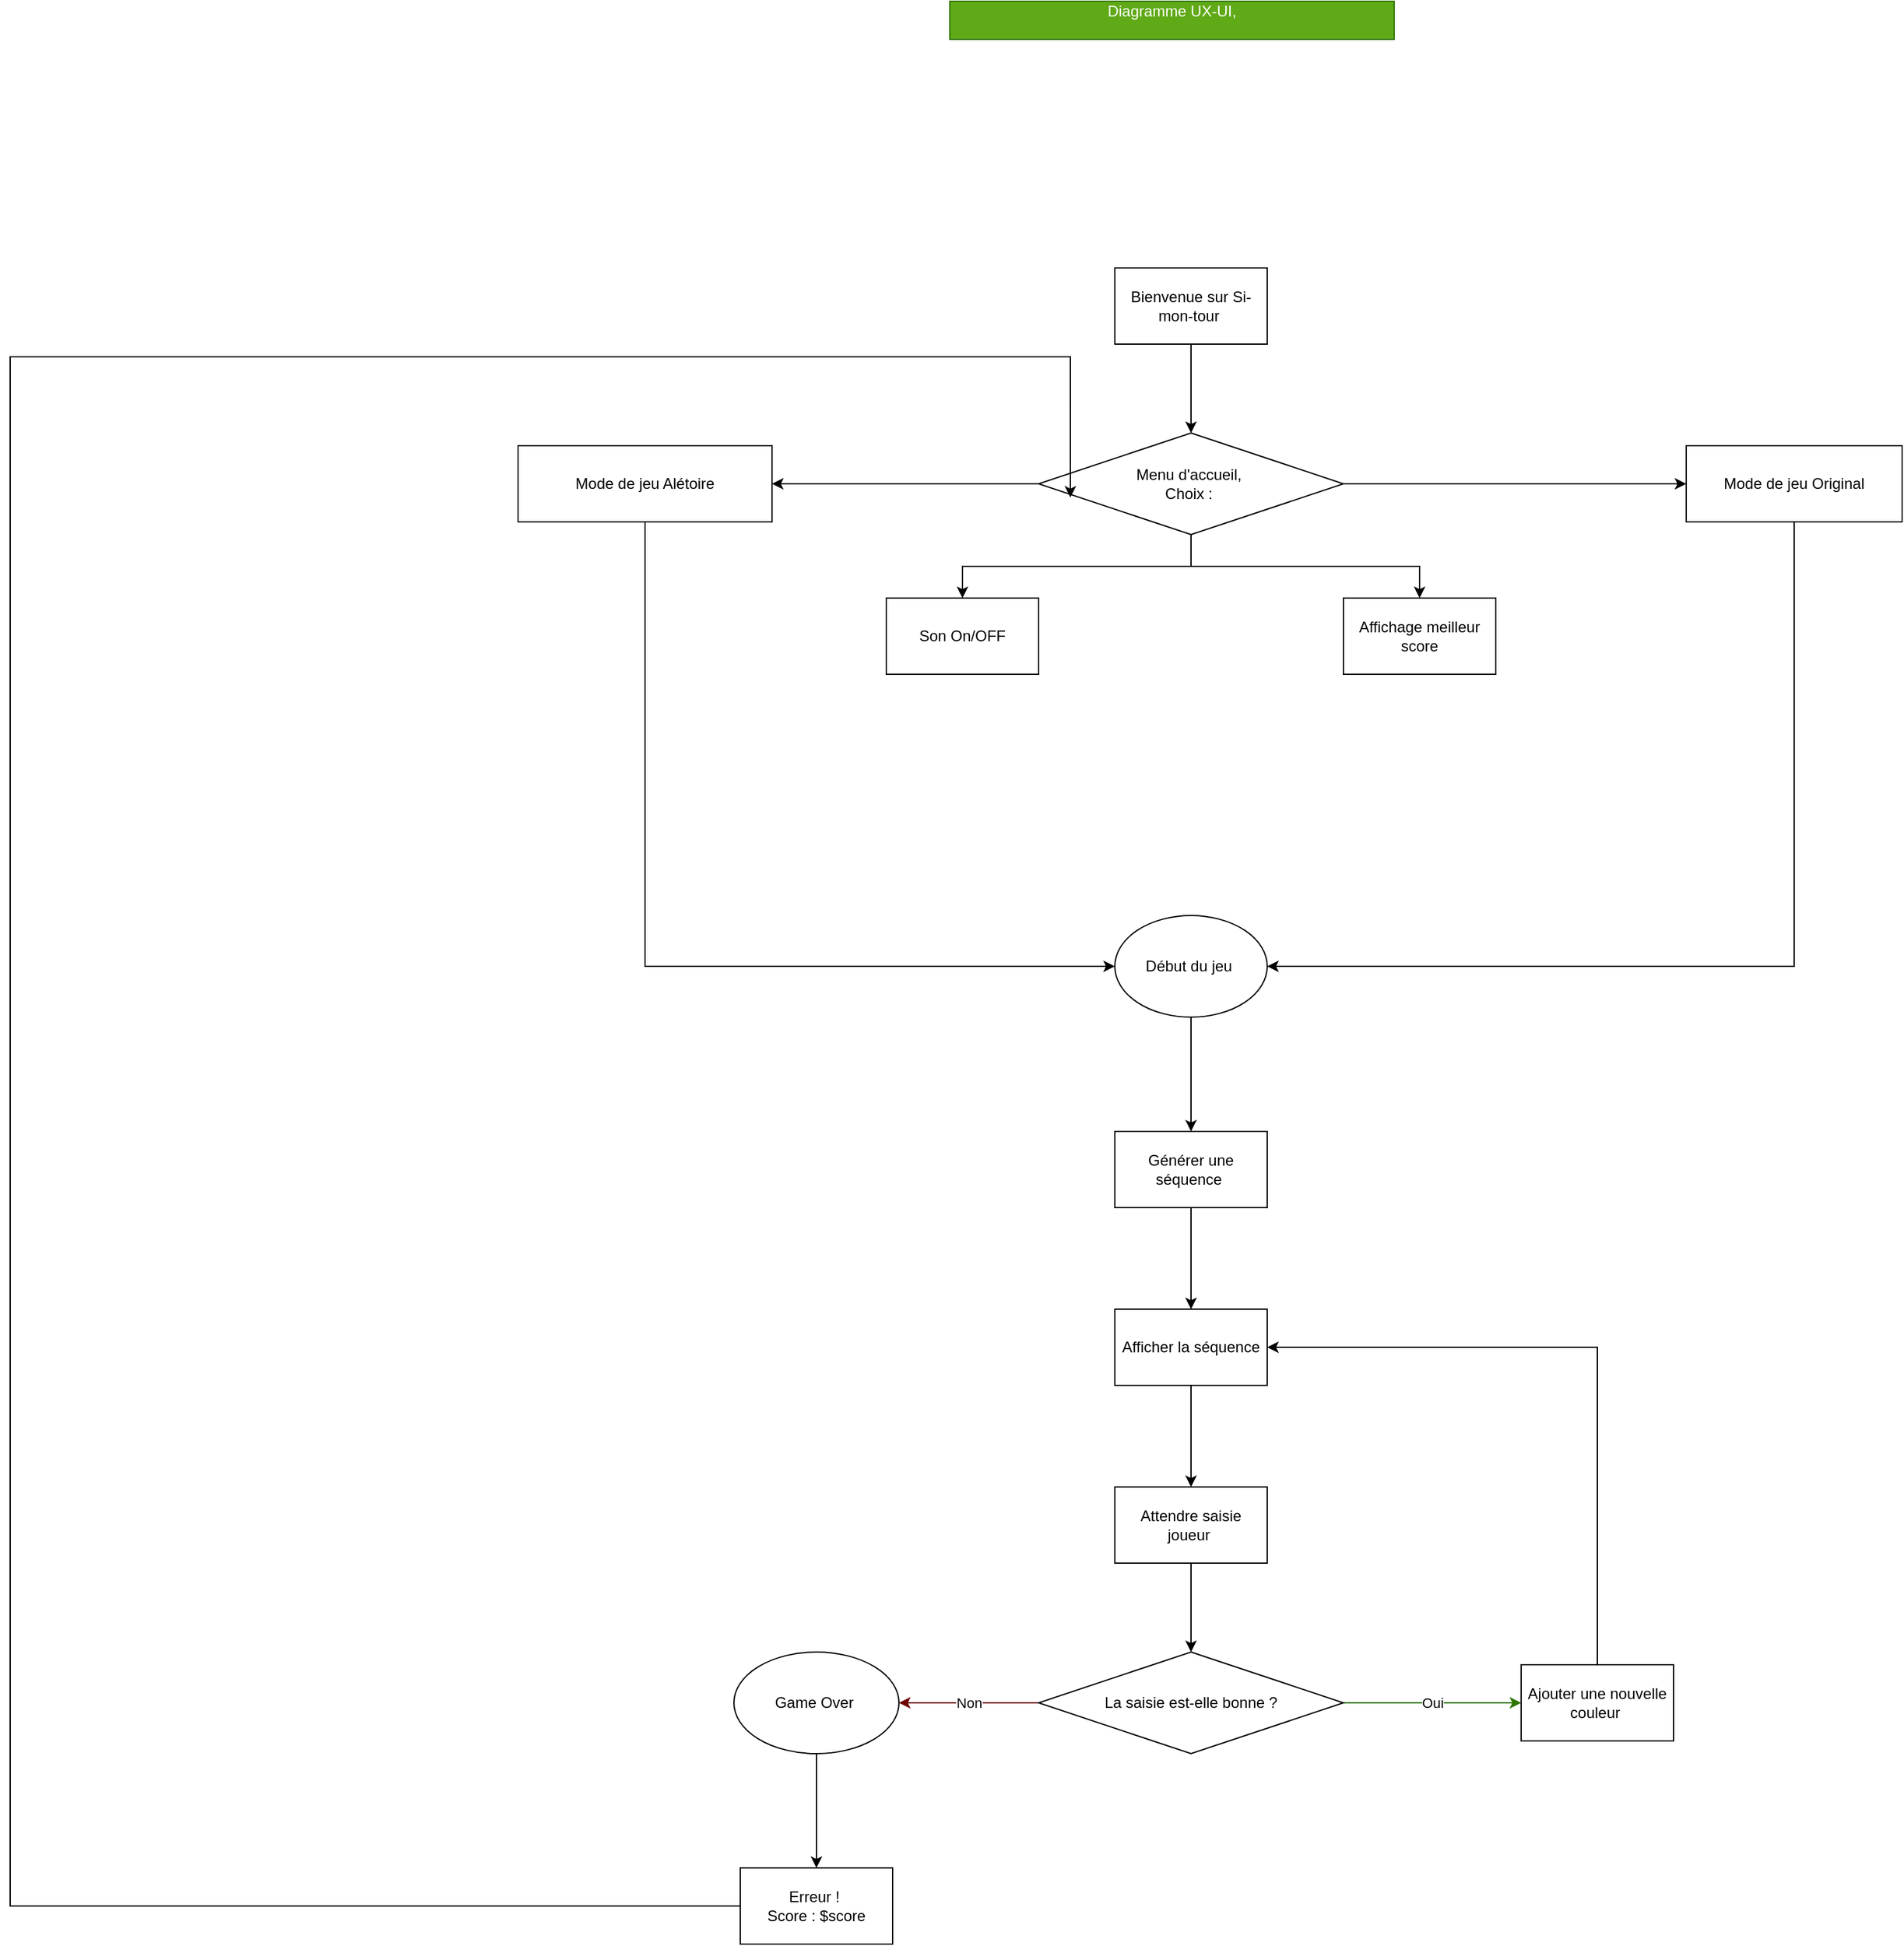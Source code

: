 <mxfile version="27.0.6">
  <diagram name="UI/ENGINE" id="mZErYcCf6Ro9y5_vAi_X">
    <mxGraphModel dx="3032" dy="1400" grid="1" gridSize="10" guides="1" tooltips="1" connect="1" arrows="1" fold="1" page="1" pageScale="1" pageWidth="827" pageHeight="1169" math="0" shadow="0">
      <root>
        <mxCell id="0" />
        <mxCell id="1" parent="0" />
        <mxCell id="5pDjJdOs4d2l7YWM3fg--41" value="" style="edgeStyle=orthogonalEdgeStyle;rounded=0;orthogonalLoop=1;jettySize=auto;html=1;" parent="1" source="5pDjJdOs4d2l7YWM3fg--36" target="5pDjJdOs4d2l7YWM3fg--40" edge="1">
          <mxGeometry relative="1" as="geometry" />
        </mxCell>
        <mxCell id="5pDjJdOs4d2l7YWM3fg--36" value="Début du jeu&amp;nbsp;" style="ellipse;whiteSpace=wrap;html=1;" parent="1" vertex="1">
          <mxGeometry x="340" y="1000" width="120" height="80" as="geometry" />
        </mxCell>
        <mxCell id="5pDjJdOs4d2l7YWM3fg--43" value="" style="edgeStyle=orthogonalEdgeStyle;rounded=0;orthogonalLoop=1;jettySize=auto;html=1;" parent="1" source="5pDjJdOs4d2l7YWM3fg--40" target="5pDjJdOs4d2l7YWM3fg--42" edge="1">
          <mxGeometry relative="1" as="geometry" />
        </mxCell>
        <mxCell id="5pDjJdOs4d2l7YWM3fg--40" value="Générer une séquence&amp;nbsp;" style="whiteSpace=wrap;html=1;" parent="1" vertex="1">
          <mxGeometry x="340" y="1170" width="120" height="60" as="geometry" />
        </mxCell>
        <mxCell id="5pDjJdOs4d2l7YWM3fg--45" value="" style="edgeStyle=orthogonalEdgeStyle;rounded=0;orthogonalLoop=1;jettySize=auto;html=1;" parent="1" source="5pDjJdOs4d2l7YWM3fg--42" target="5pDjJdOs4d2l7YWM3fg--44" edge="1">
          <mxGeometry relative="1" as="geometry" />
        </mxCell>
        <mxCell id="5pDjJdOs4d2l7YWM3fg--42" value="Afficher la séquence" style="whiteSpace=wrap;html=1;" parent="1" vertex="1">
          <mxGeometry x="340" y="1310" width="120" height="60" as="geometry" />
        </mxCell>
        <mxCell id="5pDjJdOs4d2l7YWM3fg--47" value="" style="edgeStyle=orthogonalEdgeStyle;rounded=0;orthogonalLoop=1;jettySize=auto;html=1;" parent="1" source="5pDjJdOs4d2l7YWM3fg--44" target="5pDjJdOs4d2l7YWM3fg--46" edge="1">
          <mxGeometry relative="1" as="geometry" />
        </mxCell>
        <mxCell id="5pDjJdOs4d2l7YWM3fg--44" value="Attendre saisie joueur&amp;nbsp;" style="whiteSpace=wrap;html=1;" parent="1" vertex="1">
          <mxGeometry x="340" y="1450" width="120" height="60" as="geometry" />
        </mxCell>
        <mxCell id="5pDjJdOs4d2l7YWM3fg--49" value="Oui" style="edgeStyle=orthogonalEdgeStyle;rounded=0;orthogonalLoop=1;jettySize=auto;html=1;fillColor=#60a917;strokeColor=#2D7600;" parent="1" source="5pDjJdOs4d2l7YWM3fg--46" target="5pDjJdOs4d2l7YWM3fg--48" edge="1">
          <mxGeometry relative="1" as="geometry" />
        </mxCell>
        <mxCell id="5pDjJdOs4d2l7YWM3fg--54" value="Non" style="edgeStyle=orthogonalEdgeStyle;rounded=0;orthogonalLoop=1;jettySize=auto;html=1;fillColor=#a20025;strokeColor=#6F0000;" parent="1" source="5pDjJdOs4d2l7YWM3fg--46" target="5pDjJdOs4d2l7YWM3fg--53" edge="1">
          <mxGeometry relative="1" as="geometry" />
        </mxCell>
        <mxCell id="5pDjJdOs4d2l7YWM3fg--46" value="La saisie est-elle bonne ?" style="rhombus;whiteSpace=wrap;html=1;" parent="1" vertex="1">
          <mxGeometry x="280" y="1580" width="240" height="80" as="geometry" />
        </mxCell>
        <mxCell id="5pDjJdOs4d2l7YWM3fg--52" style="edgeStyle=orthogonalEdgeStyle;rounded=0;orthogonalLoop=1;jettySize=auto;html=1;exitX=0.5;exitY=0;exitDx=0;exitDy=0;entryX=1;entryY=0.5;entryDx=0;entryDy=0;" parent="1" source="5pDjJdOs4d2l7YWM3fg--48" target="5pDjJdOs4d2l7YWM3fg--42" edge="1">
          <mxGeometry relative="1" as="geometry" />
        </mxCell>
        <mxCell id="5pDjJdOs4d2l7YWM3fg--48" value="Ajouter une nouvelle couleur&amp;nbsp;" style="whiteSpace=wrap;html=1;" parent="1" vertex="1">
          <mxGeometry x="660" y="1590" width="120" height="60" as="geometry" />
        </mxCell>
        <mxCell id="5pDjJdOs4d2l7YWM3fg--57" value="" style="edgeStyle=orthogonalEdgeStyle;rounded=0;orthogonalLoop=1;jettySize=auto;html=1;" parent="1" source="5pDjJdOs4d2l7YWM3fg--53" target="5pDjJdOs4d2l7YWM3fg--56" edge="1">
          <mxGeometry relative="1" as="geometry" />
        </mxCell>
        <mxCell id="5pDjJdOs4d2l7YWM3fg--53" value="Game Over&amp;nbsp;" style="ellipse;whiteSpace=wrap;html=1;" parent="1" vertex="1">
          <mxGeometry x="40" y="1580" width="130" height="80" as="geometry" />
        </mxCell>
        <mxCell id="5pDjJdOs4d2l7YWM3fg--56" value="Erreur !&amp;nbsp;&lt;div&gt;Score : $score&lt;/div&gt;" style="whiteSpace=wrap;html=1;" parent="1" vertex="1">
          <mxGeometry x="45" y="1750" width="120" height="60" as="geometry" />
        </mxCell>
        <mxCell id="aXcKNa0M0w5QiDkPD_MI-3" value="Diagramme UX-UI,&lt;div&gt;&lt;br&gt;&lt;/div&gt;" style="text;html=1;align=center;verticalAlign=middle;whiteSpace=wrap;rounded=0;fillColor=#60a917;fontColor=#ffffff;strokeColor=#2D7600;" vertex="1" parent="1">
          <mxGeometry x="210" y="280" width="350" height="30" as="geometry" />
        </mxCell>
        <mxCell id="aXcKNa0M0w5QiDkPD_MI-26" value="" style="edgeStyle=orthogonalEdgeStyle;rounded=0;orthogonalLoop=1;jettySize=auto;html=1;" edge="1" parent="1" source="aXcKNa0M0w5QiDkPD_MI-27" target="aXcKNa0M0w5QiDkPD_MI-32">
          <mxGeometry relative="1" as="geometry" />
        </mxCell>
        <mxCell id="aXcKNa0M0w5QiDkPD_MI-27" value="Bienvenue sur Si-mon-tour&amp;nbsp;" style="rounded=0;whiteSpace=wrap;html=1;" vertex="1" parent="1">
          <mxGeometry x="340" y="490" width="120" height="60" as="geometry" />
        </mxCell>
        <mxCell id="aXcKNa0M0w5QiDkPD_MI-28" value="" style="edgeStyle=orthogonalEdgeStyle;rounded=0;orthogonalLoop=1;jettySize=auto;html=1;" edge="1" parent="1" source="aXcKNa0M0w5QiDkPD_MI-32" target="aXcKNa0M0w5QiDkPD_MI-33">
          <mxGeometry relative="1" as="geometry" />
        </mxCell>
        <mxCell id="aXcKNa0M0w5QiDkPD_MI-29" value="" style="edgeStyle=orthogonalEdgeStyle;rounded=0;orthogonalLoop=1;jettySize=auto;html=1;" edge="1" parent="1" source="aXcKNa0M0w5QiDkPD_MI-32" target="aXcKNa0M0w5QiDkPD_MI-34">
          <mxGeometry relative="1" as="geometry" />
        </mxCell>
        <mxCell id="aXcKNa0M0w5QiDkPD_MI-30" value="" style="edgeStyle=orthogonalEdgeStyle;rounded=0;orthogonalLoop=1;jettySize=auto;html=1;" edge="1" parent="1" source="aXcKNa0M0w5QiDkPD_MI-32" target="aXcKNa0M0w5QiDkPD_MI-35">
          <mxGeometry relative="1" as="geometry" />
        </mxCell>
        <mxCell id="aXcKNa0M0w5QiDkPD_MI-31" value="" style="edgeStyle=orthogonalEdgeStyle;rounded=0;orthogonalLoop=1;jettySize=auto;html=1;" edge="1" parent="1" source="aXcKNa0M0w5QiDkPD_MI-32" target="aXcKNa0M0w5QiDkPD_MI-36">
          <mxGeometry relative="1" as="geometry" />
        </mxCell>
        <mxCell id="aXcKNa0M0w5QiDkPD_MI-32" value="Menu d&#39;accueil,&amp;nbsp;&lt;div&gt;Choix :&amp;nbsp;&lt;/div&gt;" style="rhombus;whiteSpace=wrap;html=1;rounded=0;" vertex="1" parent="1">
          <mxGeometry x="280" y="620" width="240" height="80" as="geometry" />
        </mxCell>
        <mxCell id="aXcKNa0M0w5QiDkPD_MI-39" style="edgeStyle=orthogonalEdgeStyle;rounded=0;orthogonalLoop=1;jettySize=auto;html=1;exitX=0.5;exitY=1;exitDx=0;exitDy=0;entryX=1;entryY=0.5;entryDx=0;entryDy=0;" edge="1" parent="1" source="aXcKNa0M0w5QiDkPD_MI-33" target="5pDjJdOs4d2l7YWM3fg--36">
          <mxGeometry relative="1" as="geometry" />
        </mxCell>
        <mxCell id="aXcKNa0M0w5QiDkPD_MI-33" value="Mode de jeu Original" style="whiteSpace=wrap;html=1;rounded=0;" vertex="1" parent="1">
          <mxGeometry x="790" y="630" width="170" height="60" as="geometry" />
        </mxCell>
        <mxCell id="aXcKNa0M0w5QiDkPD_MI-41" style="edgeStyle=orthogonalEdgeStyle;rounded=0;orthogonalLoop=1;jettySize=auto;html=1;exitX=0.5;exitY=1;exitDx=0;exitDy=0;entryX=0;entryY=0.5;entryDx=0;entryDy=0;" edge="1" parent="1" source="aXcKNa0M0w5QiDkPD_MI-34" target="5pDjJdOs4d2l7YWM3fg--36">
          <mxGeometry relative="1" as="geometry" />
        </mxCell>
        <mxCell id="aXcKNa0M0w5QiDkPD_MI-34" value="Mode de jeu Alétoire" style="whiteSpace=wrap;html=1;rounded=0;" vertex="1" parent="1">
          <mxGeometry x="-130" y="630" width="200" height="60" as="geometry" />
        </mxCell>
        <mxCell id="aXcKNa0M0w5QiDkPD_MI-35" value="Son On/OFF" style="rounded=0;whiteSpace=wrap;html=1;" vertex="1" parent="1">
          <mxGeometry x="160" y="750" width="120" height="60" as="geometry" />
        </mxCell>
        <mxCell id="aXcKNa0M0w5QiDkPD_MI-36" value="Affichage meilleur score" style="whiteSpace=wrap;html=1;rounded=0;" vertex="1" parent="1">
          <mxGeometry x="520" y="750" width="120" height="60" as="geometry" />
        </mxCell>
        <mxCell id="aXcKNa0M0w5QiDkPD_MI-44" style="edgeStyle=orthogonalEdgeStyle;rounded=0;orthogonalLoop=1;jettySize=auto;html=1;exitX=0;exitY=0.5;exitDx=0;exitDy=0;entryX=0.104;entryY=0.635;entryDx=0;entryDy=0;entryPerimeter=0;" edge="1" parent="1" source="5pDjJdOs4d2l7YWM3fg--56" target="aXcKNa0M0w5QiDkPD_MI-32">
          <mxGeometry relative="1" as="geometry">
            <Array as="points">
              <mxPoint x="-530" y="1780" />
              <mxPoint x="-530" y="560" />
              <mxPoint x="305" y="560" />
            </Array>
          </mxGeometry>
        </mxCell>
      </root>
    </mxGraphModel>
  </diagram>
</mxfile>
